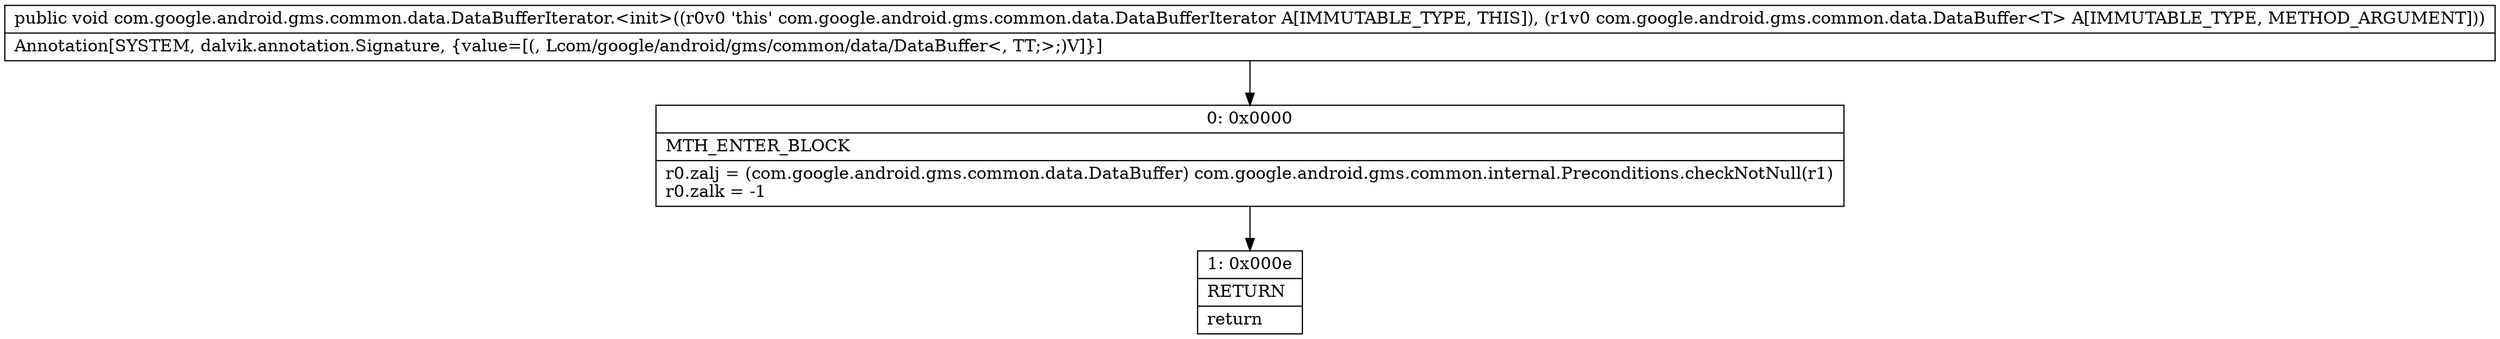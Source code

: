 digraph "CFG forcom.google.android.gms.common.data.DataBufferIterator.\<init\>(Lcom\/google\/android\/gms\/common\/data\/DataBuffer;)V" {
Node_0 [shape=record,label="{0\:\ 0x0000|MTH_ENTER_BLOCK\l|r0.zalj = (com.google.android.gms.common.data.DataBuffer) com.google.android.gms.common.internal.Preconditions.checkNotNull(r1)\lr0.zalk = \-1\l}"];
Node_1 [shape=record,label="{1\:\ 0x000e|RETURN\l|return\l}"];
MethodNode[shape=record,label="{public void com.google.android.gms.common.data.DataBufferIterator.\<init\>((r0v0 'this' com.google.android.gms.common.data.DataBufferIterator A[IMMUTABLE_TYPE, THIS]), (r1v0 com.google.android.gms.common.data.DataBuffer\<T\> A[IMMUTABLE_TYPE, METHOD_ARGUMENT]))  | Annotation[SYSTEM, dalvik.annotation.Signature, \{value=[(, Lcom\/google\/android\/gms\/common\/data\/DataBuffer\<, TT;\>;)V]\}]\l}"];
MethodNode -> Node_0;
Node_0 -> Node_1;
}

